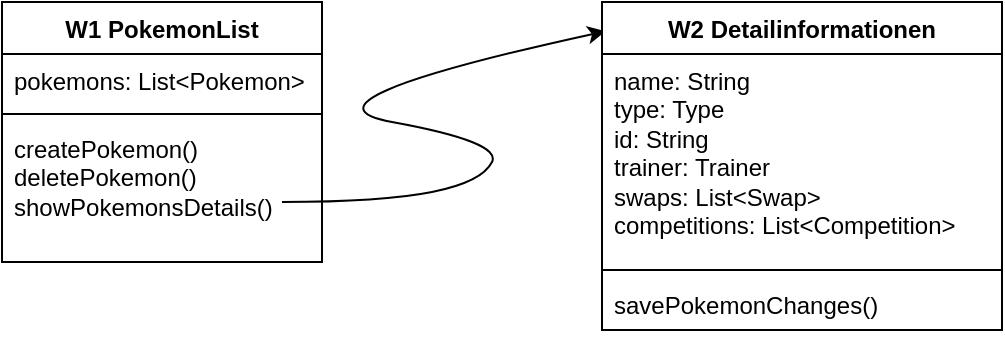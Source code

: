 <mxfile version="22.0.8" type="device">
  <diagram id="C5RBs43oDa-KdzZeNtuy" name="Page-1">
    <mxGraphModel dx="991" dy="614" grid="1" gridSize="10" guides="1" tooltips="1" connect="1" arrows="1" fold="1" page="1" pageScale="1" pageWidth="827" pageHeight="1169" math="0" shadow="0">
      <root>
        <mxCell id="WIyWlLk6GJQsqaUBKTNV-0" />
        <mxCell id="WIyWlLk6GJQsqaUBKTNV-1" parent="WIyWlLk6GJQsqaUBKTNV-0" />
        <mxCell id="BHj2Jz0-o0JCzWHogiBi-7" value="W1 PokemonList" style="swimlane;fontStyle=1;align=center;verticalAlign=top;childLayout=stackLayout;horizontal=1;startSize=26;horizontalStack=0;resizeParent=1;resizeParentMax=0;resizeLast=0;collapsible=1;marginBottom=0;whiteSpace=wrap;html=1;" vertex="1" parent="WIyWlLk6GJQsqaUBKTNV-1">
          <mxGeometry x="140" y="110" width="160" height="130" as="geometry" />
        </mxCell>
        <mxCell id="BHj2Jz0-o0JCzWHogiBi-8" value="pokemons: List&amp;lt;Pokemon&amp;gt;" style="text;strokeColor=none;fillColor=none;align=left;verticalAlign=top;spacingLeft=4;spacingRight=4;overflow=hidden;rotatable=0;points=[[0,0.5],[1,0.5]];portConstraint=eastwest;whiteSpace=wrap;html=1;" vertex="1" parent="BHj2Jz0-o0JCzWHogiBi-7">
          <mxGeometry y="26" width="160" height="26" as="geometry" />
        </mxCell>
        <mxCell id="BHj2Jz0-o0JCzWHogiBi-16" value="" style="curved=1;endArrow=classic;html=1;rounded=0;entryX=0.009;entryY=0.089;entryDx=0;entryDy=0;entryPerimeter=0;" edge="1" parent="BHj2Jz0-o0JCzWHogiBi-7" target="BHj2Jz0-o0JCzWHogiBi-11">
          <mxGeometry width="50" height="50" relative="1" as="geometry">
            <mxPoint x="140" y="100" as="sourcePoint" />
            <mxPoint x="190" y="50" as="targetPoint" />
            <Array as="points">
              <mxPoint x="190" y="100" />
              <mxPoint x="240" y="90" />
              <mxPoint x="250" y="70" />
              <mxPoint x="140" y="50" />
            </Array>
          </mxGeometry>
        </mxCell>
        <mxCell id="BHj2Jz0-o0JCzWHogiBi-9" value="" style="line;strokeWidth=1;fillColor=none;align=left;verticalAlign=middle;spacingTop=-1;spacingLeft=3;spacingRight=3;rotatable=0;labelPosition=right;points=[];portConstraint=eastwest;strokeColor=inherit;" vertex="1" parent="BHj2Jz0-o0JCzWHogiBi-7">
          <mxGeometry y="52" width="160" height="8" as="geometry" />
        </mxCell>
        <mxCell id="BHj2Jz0-o0JCzWHogiBi-10" value="createPokemon()&lt;br&gt;deletePokemon()&lt;br&gt;showPokemonsDetails()" style="text;strokeColor=none;fillColor=none;align=left;verticalAlign=top;spacingLeft=4;spacingRight=4;overflow=hidden;rotatable=0;points=[[0,0.5],[1,0.5]];portConstraint=eastwest;whiteSpace=wrap;html=1;" vertex="1" parent="BHj2Jz0-o0JCzWHogiBi-7">
          <mxGeometry y="60" width="160" height="70" as="geometry" />
        </mxCell>
        <mxCell id="BHj2Jz0-o0JCzWHogiBi-11" value="W2 Detailinformationen" style="swimlane;fontStyle=1;align=center;verticalAlign=top;childLayout=stackLayout;horizontal=1;startSize=26;horizontalStack=0;resizeParent=1;resizeParentMax=0;resizeLast=0;collapsible=1;marginBottom=0;whiteSpace=wrap;html=1;" vertex="1" parent="WIyWlLk6GJQsqaUBKTNV-1">
          <mxGeometry x="440" y="110" width="200" height="164" as="geometry" />
        </mxCell>
        <mxCell id="BHj2Jz0-o0JCzWHogiBi-12" value="name: String&lt;br&gt;type: Type&lt;br&gt;id: String&lt;br&gt;trainer: Trainer&lt;br&gt;swaps: List&amp;lt;Swap&amp;gt;&lt;br&gt;competitions: List&amp;lt;Competition&amp;gt;" style="text;strokeColor=none;fillColor=none;align=left;verticalAlign=top;spacingLeft=4;spacingRight=4;overflow=hidden;rotatable=0;points=[[0,0.5],[1,0.5]];portConstraint=eastwest;whiteSpace=wrap;html=1;" vertex="1" parent="BHj2Jz0-o0JCzWHogiBi-11">
          <mxGeometry y="26" width="200" height="104" as="geometry" />
        </mxCell>
        <mxCell id="BHj2Jz0-o0JCzWHogiBi-13" value="" style="line;strokeWidth=1;fillColor=none;align=left;verticalAlign=middle;spacingTop=-1;spacingLeft=3;spacingRight=3;rotatable=0;labelPosition=right;points=[];portConstraint=eastwest;strokeColor=inherit;" vertex="1" parent="BHj2Jz0-o0JCzWHogiBi-11">
          <mxGeometry y="130" width="200" height="8" as="geometry" />
        </mxCell>
        <mxCell id="BHj2Jz0-o0JCzWHogiBi-14" value="savePokemonChanges()" style="text;strokeColor=none;fillColor=none;align=left;verticalAlign=top;spacingLeft=4;spacingRight=4;overflow=hidden;rotatable=0;points=[[0,0.5],[1,0.5]];portConstraint=eastwest;whiteSpace=wrap;html=1;" vertex="1" parent="BHj2Jz0-o0JCzWHogiBi-11">
          <mxGeometry y="138" width="200" height="26" as="geometry" />
        </mxCell>
      </root>
    </mxGraphModel>
  </diagram>
</mxfile>

